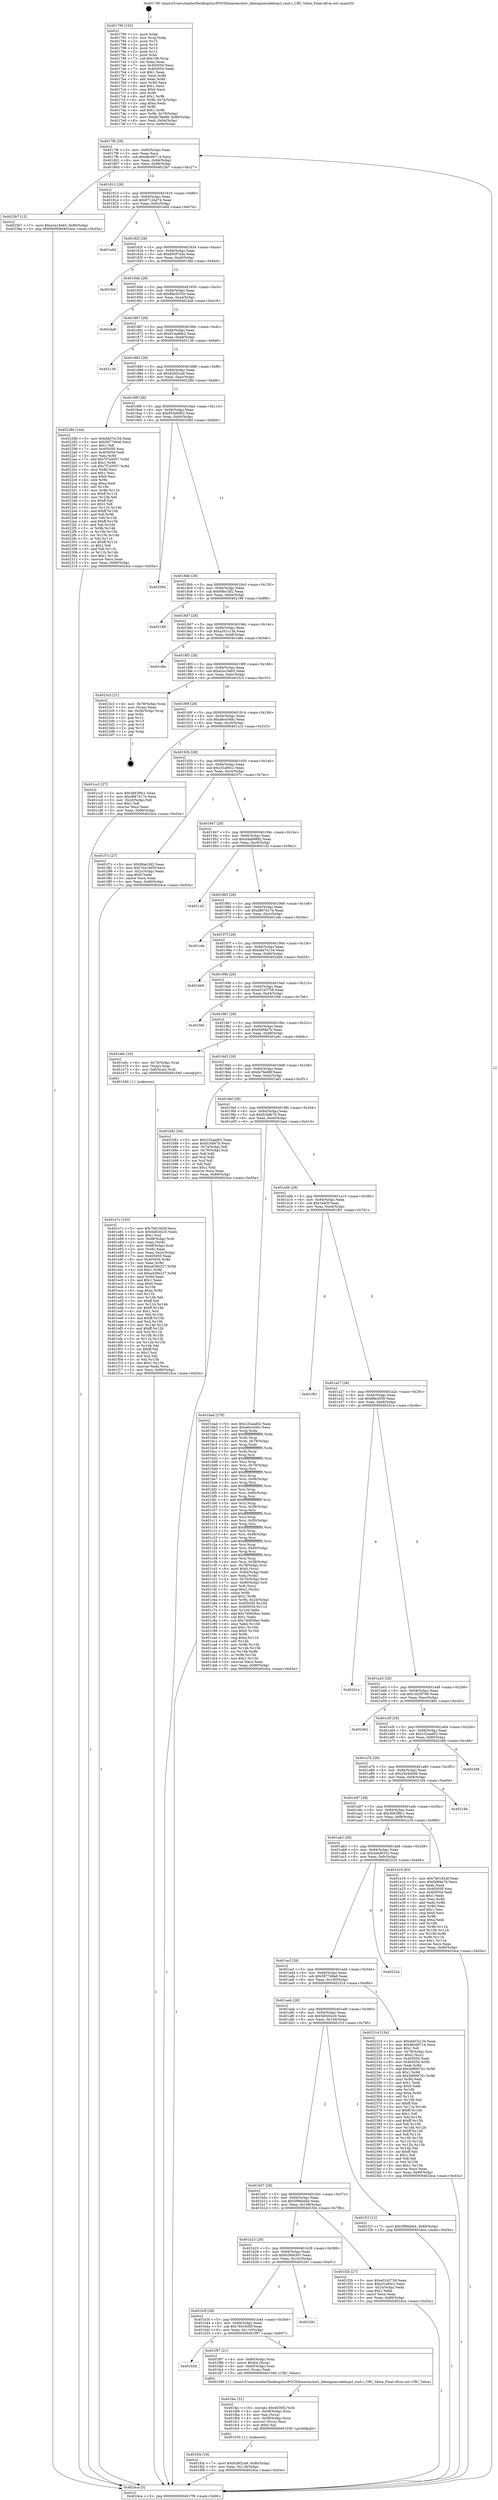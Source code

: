 digraph "0x401790" {
  label = "0x401790 (/mnt/c/Users/mathe/Desktop/tcc/POCII/binaries/extr_labenginecodebspcl_cmd.c_CRC_Value_Final-ollvm.out::main(0))"
  labelloc = "t"
  node[shape=record]

  Entry [label="",width=0.3,height=0.3,shape=circle,fillcolor=black,style=filled]
  "0x4017f6" [label="{
     0x4017f6 [29]\l
     | [instrs]\l
     &nbsp;&nbsp;0x4017f6 \<+3\>: mov -0x80(%rbp),%eax\l
     &nbsp;&nbsp;0x4017f9 \<+2\>: mov %eax,%ecx\l
     &nbsp;&nbsp;0x4017fb \<+6\>: sub $0x86c06714,%ecx\l
     &nbsp;&nbsp;0x401801 \<+6\>: mov %eax,-0x94(%rbp)\l
     &nbsp;&nbsp;0x401807 \<+6\>: mov %ecx,-0x98(%rbp)\l
     &nbsp;&nbsp;0x40180d \<+6\>: je 00000000004023b7 \<main+0xc27\>\l
  }"]
  "0x4023b7" [label="{
     0x4023b7 [12]\l
     | [instrs]\l
     &nbsp;&nbsp;0x4023b7 \<+7\>: movl $0xa2a19e65,-0x80(%rbp)\l
     &nbsp;&nbsp;0x4023be \<+5\>: jmp 00000000004024ca \<main+0xd3a\>\l
  }"]
  "0x401813" [label="{
     0x401813 [28]\l
     | [instrs]\l
     &nbsp;&nbsp;0x401813 \<+5\>: jmp 0000000000401818 \<main+0x88\>\l
     &nbsp;&nbsp;0x401818 \<+6\>: mov -0x94(%rbp),%eax\l
     &nbsp;&nbsp;0x40181e \<+5\>: sub $0x87124d74,%eax\l
     &nbsp;&nbsp;0x401823 \<+6\>: mov %eax,-0x9c(%rbp)\l
     &nbsp;&nbsp;0x401829 \<+6\>: je 0000000000401e0d \<main+0x67d\>\l
  }"]
  Exit [label="",width=0.3,height=0.3,shape=circle,fillcolor=black,style=filled,peripheries=2]
  "0x401e0d" [label="{
     0x401e0d\l
  }", style=dashed]
  "0x40182f" [label="{
     0x40182f [28]\l
     | [instrs]\l
     &nbsp;&nbsp;0x40182f \<+5\>: jmp 0000000000401834 \<main+0xa4\>\l
     &nbsp;&nbsp;0x401834 \<+6\>: mov -0x94(%rbp),%eax\l
     &nbsp;&nbsp;0x40183a \<+5\>: sub $0x895f7eda,%eax\l
     &nbsp;&nbsp;0x40183f \<+6\>: mov %eax,-0xa0(%rbp)\l
     &nbsp;&nbsp;0x401845 \<+6\>: je 0000000000401fdd \<main+0x84d\>\l
  }"]
  "0x401fcb" [label="{
     0x401fcb [18]\l
     | [instrs]\l
     &nbsp;&nbsp;0x401fcb \<+7\>: movl $0x926f2ca9,-0x80(%rbp)\l
     &nbsp;&nbsp;0x401fd2 \<+6\>: mov %eax,-0x118(%rbp)\l
     &nbsp;&nbsp;0x401fd8 \<+5\>: jmp 00000000004024ca \<main+0xd3a\>\l
  }"]
  "0x401fdd" [label="{
     0x401fdd\l
  }", style=dashed]
  "0x40184b" [label="{
     0x40184b [28]\l
     | [instrs]\l
     &nbsp;&nbsp;0x40184b \<+5\>: jmp 0000000000401850 \<main+0xc0\>\l
     &nbsp;&nbsp;0x401850 \<+6\>: mov -0x94(%rbp),%eax\l
     &nbsp;&nbsp;0x401856 \<+5\>: sub $0x8be5c55e,%eax\l
     &nbsp;&nbsp;0x40185b \<+6\>: mov %eax,-0xa4(%rbp)\l
     &nbsp;&nbsp;0x401861 \<+6\>: je 00000000004024a8 \<main+0xd18\>\l
  }"]
  "0x401fac" [label="{
     0x401fac [31]\l
     | [instrs]\l
     &nbsp;&nbsp;0x401fac \<+10\>: movabs $0x4030f2,%rdi\l
     &nbsp;&nbsp;0x401fb6 \<+4\>: mov -0x58(%rbp),%rcx\l
     &nbsp;&nbsp;0x401fba \<+3\>: mov %ax,(%rcx)\l
     &nbsp;&nbsp;0x401fbd \<+4\>: mov -0x58(%rbp),%rcx\l
     &nbsp;&nbsp;0x401fc1 \<+3\>: movzwl (%rcx),%esi\l
     &nbsp;&nbsp;0x401fc4 \<+2\>: mov $0x0,%al\l
     &nbsp;&nbsp;0x401fc6 \<+5\>: call 0000000000401030 \<printf@plt\>\l
     | [calls]\l
     &nbsp;&nbsp;0x401030 \{1\} (unknown)\l
  }"]
  "0x4024a8" [label="{
     0x4024a8\l
  }", style=dashed]
  "0x401867" [label="{
     0x401867 [28]\l
     | [instrs]\l
     &nbsp;&nbsp;0x401867 \<+5\>: jmp 000000000040186c \<main+0xdc\>\l
     &nbsp;&nbsp;0x40186c \<+6\>: mov -0x94(%rbp),%eax\l
     &nbsp;&nbsp;0x401872 \<+5\>: sub $0x914a89e2,%eax\l
     &nbsp;&nbsp;0x401877 \<+6\>: mov %eax,-0xa8(%rbp)\l
     &nbsp;&nbsp;0x40187d \<+6\>: je 0000000000402136 \<main+0x9a6\>\l
  }"]
  "0x401b5b" [label="{
     0x401b5b\l
  }", style=dashed]
  "0x402136" [label="{
     0x402136\l
  }", style=dashed]
  "0x401883" [label="{
     0x401883 [28]\l
     | [instrs]\l
     &nbsp;&nbsp;0x401883 \<+5\>: jmp 0000000000401888 \<main+0xf8\>\l
     &nbsp;&nbsp;0x401888 \<+6\>: mov -0x94(%rbp),%eax\l
     &nbsp;&nbsp;0x40188e \<+5\>: sub $0x926f2ca9,%eax\l
     &nbsp;&nbsp;0x401893 \<+6\>: mov %eax,-0xac(%rbp)\l
     &nbsp;&nbsp;0x401899 \<+6\>: je 000000000040228d \<main+0xafd\>\l
  }"]
  "0x401f97" [label="{
     0x401f97 [21]\l
     | [instrs]\l
     &nbsp;&nbsp;0x401f97 \<+4\>: mov -0x60(%rbp),%rax\l
     &nbsp;&nbsp;0x401f9b \<+5\>: movw $0x64,(%rax)\l
     &nbsp;&nbsp;0x401fa0 \<+4\>: mov -0x60(%rbp),%rax\l
     &nbsp;&nbsp;0x401fa4 \<+3\>: movzwl (%rax),%edi\l
     &nbsp;&nbsp;0x401fa7 \<+5\>: call 0000000000401560 \<CRC_Value\>\l
     | [calls]\l
     &nbsp;&nbsp;0x401560 \{1\} (/mnt/c/Users/mathe/Desktop/tcc/POCII/binaries/extr_labenginecodebspcl_cmd.c_CRC_Value_Final-ollvm.out::CRC_Value)\l
  }"]
  "0x40228d" [label="{
     0x40228d [144]\l
     | [instrs]\l
     &nbsp;&nbsp;0x40228d \<+5\>: mov $0xddd7e134,%eax\l
     &nbsp;&nbsp;0x402292 \<+5\>: mov $0x587746a6,%ecx\l
     &nbsp;&nbsp;0x402297 \<+2\>: mov $0x1,%dl\l
     &nbsp;&nbsp;0x402299 \<+7\>: mov 0x405050,%esi\l
     &nbsp;&nbsp;0x4022a0 \<+7\>: mov 0x405054,%edi\l
     &nbsp;&nbsp;0x4022a7 \<+3\>: mov %esi,%r8d\l
     &nbsp;&nbsp;0x4022aa \<+7\>: add $0x7f7a5057,%r8d\l
     &nbsp;&nbsp;0x4022b1 \<+4\>: sub $0x1,%r8d\l
     &nbsp;&nbsp;0x4022b5 \<+7\>: sub $0x7f7a5057,%r8d\l
     &nbsp;&nbsp;0x4022bc \<+4\>: imul %r8d,%esi\l
     &nbsp;&nbsp;0x4022c0 \<+3\>: and $0x1,%esi\l
     &nbsp;&nbsp;0x4022c3 \<+3\>: cmp $0x0,%esi\l
     &nbsp;&nbsp;0x4022c6 \<+4\>: sete %r9b\l
     &nbsp;&nbsp;0x4022ca \<+3\>: cmp $0xa,%edi\l
     &nbsp;&nbsp;0x4022cd \<+4\>: setl %r10b\l
     &nbsp;&nbsp;0x4022d1 \<+3\>: mov %r9b,%r11b\l
     &nbsp;&nbsp;0x4022d4 \<+4\>: xor $0xff,%r11b\l
     &nbsp;&nbsp;0x4022d8 \<+3\>: mov %r10b,%bl\l
     &nbsp;&nbsp;0x4022db \<+3\>: xor $0xff,%bl\l
     &nbsp;&nbsp;0x4022de \<+3\>: xor $0x1,%dl\l
     &nbsp;&nbsp;0x4022e1 \<+3\>: mov %r11b,%r14b\l
     &nbsp;&nbsp;0x4022e4 \<+4\>: and $0xff,%r14b\l
     &nbsp;&nbsp;0x4022e8 \<+3\>: and %dl,%r9b\l
     &nbsp;&nbsp;0x4022eb \<+3\>: mov %bl,%r15b\l
     &nbsp;&nbsp;0x4022ee \<+4\>: and $0xff,%r15b\l
     &nbsp;&nbsp;0x4022f2 \<+3\>: and %dl,%r10b\l
     &nbsp;&nbsp;0x4022f5 \<+3\>: or %r9b,%r14b\l
     &nbsp;&nbsp;0x4022f8 \<+3\>: or %r10b,%r15b\l
     &nbsp;&nbsp;0x4022fb \<+3\>: xor %r15b,%r14b\l
     &nbsp;&nbsp;0x4022fe \<+3\>: or %bl,%r11b\l
     &nbsp;&nbsp;0x402301 \<+4\>: xor $0xff,%r11b\l
     &nbsp;&nbsp;0x402305 \<+3\>: or $0x1,%dl\l
     &nbsp;&nbsp;0x402308 \<+3\>: and %dl,%r11b\l
     &nbsp;&nbsp;0x40230b \<+3\>: or %r11b,%r14b\l
     &nbsp;&nbsp;0x40230e \<+4\>: test $0x1,%r14b\l
     &nbsp;&nbsp;0x402312 \<+3\>: cmovne %ecx,%eax\l
     &nbsp;&nbsp;0x402315 \<+3\>: mov %eax,-0x80(%rbp)\l
     &nbsp;&nbsp;0x402318 \<+5\>: jmp 00000000004024ca \<main+0xd3a\>\l
  }"]
  "0x40189f" [label="{
     0x40189f [28]\l
     | [instrs]\l
     &nbsp;&nbsp;0x40189f \<+5\>: jmp 00000000004018a4 \<main+0x114\>\l
     &nbsp;&nbsp;0x4018a4 \<+6\>: mov -0x94(%rbp),%eax\l
     &nbsp;&nbsp;0x4018aa \<+5\>: sub $0x955e69b2,%eax\l
     &nbsp;&nbsp;0x4018af \<+6\>: mov %eax,-0xb0(%rbp)\l
     &nbsp;&nbsp;0x4018b5 \<+6\>: je 000000000040206d \<main+0x8dd\>\l
  }"]
  "0x401b3f" [label="{
     0x401b3f [28]\l
     | [instrs]\l
     &nbsp;&nbsp;0x401b3f \<+5\>: jmp 0000000000401b44 \<main+0x3b4\>\l
     &nbsp;&nbsp;0x401b44 \<+6\>: mov -0x94(%rbp),%eax\l
     &nbsp;&nbsp;0x401b4a \<+5\>: sub $0x76416d5f,%eax\l
     &nbsp;&nbsp;0x401b4f \<+6\>: mov %eax,-0x110(%rbp)\l
     &nbsp;&nbsp;0x401b55 \<+6\>: je 0000000000401f97 \<main+0x807\>\l
  }"]
  "0x40206d" [label="{
     0x40206d\l
  }", style=dashed]
  "0x4018bb" [label="{
     0x4018bb [28]\l
     | [instrs]\l
     &nbsp;&nbsp;0x4018bb \<+5\>: jmp 00000000004018c0 \<main+0x130\>\l
     &nbsp;&nbsp;0x4018c0 \<+6\>: mov -0x94(%rbp),%eax\l
     &nbsp;&nbsp;0x4018c6 \<+5\>: sub $0x9f4e1fd2,%eax\l
     &nbsp;&nbsp;0x4018cb \<+6\>: mov %eax,-0xb4(%rbp)\l
     &nbsp;&nbsp;0x4018d1 \<+6\>: je 0000000000402188 \<main+0x9f8\>\l
  }"]
  "0x402281" [label="{
     0x402281\l
  }", style=dashed]
  "0x402188" [label="{
     0x402188\l
  }", style=dashed]
  "0x4018d7" [label="{
     0x4018d7 [28]\l
     | [instrs]\l
     &nbsp;&nbsp;0x4018d7 \<+5\>: jmp 00000000004018dc \<main+0x14c\>\l
     &nbsp;&nbsp;0x4018dc \<+6\>: mov -0x94(%rbp),%eax\l
     &nbsp;&nbsp;0x4018e2 \<+5\>: sub $0xa261c13b,%eax\l
     &nbsp;&nbsp;0x4018e7 \<+6\>: mov %eax,-0xb8(%rbp)\l
     &nbsp;&nbsp;0x4018ed \<+6\>: je 0000000000401d6e \<main+0x5de\>\l
  }"]
  "0x401b23" [label="{
     0x401b23 [28]\l
     | [instrs]\l
     &nbsp;&nbsp;0x401b23 \<+5\>: jmp 0000000000401b28 \<main+0x398\>\l
     &nbsp;&nbsp;0x401b28 \<+6\>: mov -0x94(%rbp),%eax\l
     &nbsp;&nbsp;0x401b2e \<+5\>: sub $0x6290a301,%eax\l
     &nbsp;&nbsp;0x401b33 \<+6\>: mov %eax,-0x10c(%rbp)\l
     &nbsp;&nbsp;0x401b39 \<+6\>: je 0000000000402281 \<main+0xaf1\>\l
  }"]
  "0x401d6e" [label="{
     0x401d6e\l
  }", style=dashed]
  "0x4018f3" [label="{
     0x4018f3 [28]\l
     | [instrs]\l
     &nbsp;&nbsp;0x4018f3 \<+5\>: jmp 00000000004018f8 \<main+0x168\>\l
     &nbsp;&nbsp;0x4018f8 \<+6\>: mov -0x94(%rbp),%eax\l
     &nbsp;&nbsp;0x4018fe \<+5\>: sub $0xa2a19e65,%eax\l
     &nbsp;&nbsp;0x401903 \<+6\>: mov %eax,-0xbc(%rbp)\l
     &nbsp;&nbsp;0x401909 \<+6\>: je 00000000004023c3 \<main+0xc33\>\l
  }"]
  "0x401f2b" [label="{
     0x401f2b [27]\l
     | [instrs]\l
     &nbsp;&nbsp;0x401f2b \<+5\>: mov $0xe01b3758,%eax\l
     &nbsp;&nbsp;0x401f30 \<+5\>: mov $0xcf1a90c2,%ecx\l
     &nbsp;&nbsp;0x401f35 \<+3\>: mov -0x2c(%rbp),%edx\l
     &nbsp;&nbsp;0x401f38 \<+3\>: cmp $0x1,%edx\l
     &nbsp;&nbsp;0x401f3b \<+3\>: cmovl %ecx,%eax\l
     &nbsp;&nbsp;0x401f3e \<+3\>: mov %eax,-0x80(%rbp)\l
     &nbsp;&nbsp;0x401f41 \<+5\>: jmp 00000000004024ca \<main+0xd3a\>\l
  }"]
  "0x4023c3" [label="{
     0x4023c3 [21]\l
     | [instrs]\l
     &nbsp;&nbsp;0x4023c3 \<+4\>: mov -0x78(%rbp),%rax\l
     &nbsp;&nbsp;0x4023c7 \<+2\>: mov (%rax),%eax\l
     &nbsp;&nbsp;0x4023c9 \<+4\>: lea -0x28(%rbp),%rsp\l
     &nbsp;&nbsp;0x4023cd \<+1\>: pop %rbx\l
     &nbsp;&nbsp;0x4023ce \<+2\>: pop %r12\l
     &nbsp;&nbsp;0x4023d0 \<+2\>: pop %r13\l
     &nbsp;&nbsp;0x4023d2 \<+2\>: pop %r14\l
     &nbsp;&nbsp;0x4023d4 \<+2\>: pop %r15\l
     &nbsp;&nbsp;0x4023d6 \<+1\>: pop %rbp\l
     &nbsp;&nbsp;0x4023d7 \<+1\>: ret\l
  }"]
  "0x40190f" [label="{
     0x40190f [28]\l
     | [instrs]\l
     &nbsp;&nbsp;0x40190f \<+5\>: jmp 0000000000401914 \<main+0x184\>\l
     &nbsp;&nbsp;0x401914 \<+6\>: mov -0x94(%rbp),%eax\l
     &nbsp;&nbsp;0x40191a \<+5\>: sub $0xa6ce340c,%eax\l
     &nbsp;&nbsp;0x40191f \<+6\>: mov %eax,-0xc0(%rbp)\l
     &nbsp;&nbsp;0x401925 \<+6\>: je 0000000000401cc3 \<main+0x533\>\l
  }"]
  "0x401b07" [label="{
     0x401b07 [28]\l
     | [instrs]\l
     &nbsp;&nbsp;0x401b07 \<+5\>: jmp 0000000000401b0c \<main+0x37c\>\l
     &nbsp;&nbsp;0x401b0c \<+6\>: mov -0x94(%rbp),%eax\l
     &nbsp;&nbsp;0x401b12 \<+5\>: sub $0x5f96bbb4,%eax\l
     &nbsp;&nbsp;0x401b17 \<+6\>: mov %eax,-0x108(%rbp)\l
     &nbsp;&nbsp;0x401b1d \<+6\>: je 0000000000401f2b \<main+0x79b\>\l
  }"]
  "0x401cc3" [label="{
     0x401cc3 [27]\l
     | [instrs]\l
     &nbsp;&nbsp;0x401cc3 \<+5\>: mov $0x3b63f9c1,%eax\l
     &nbsp;&nbsp;0x401cc8 \<+5\>: mov $0xd867417e,%ecx\l
     &nbsp;&nbsp;0x401ccd \<+3\>: mov -0x2d(%rbp),%dl\l
     &nbsp;&nbsp;0x401cd0 \<+3\>: test $0x1,%dl\l
     &nbsp;&nbsp;0x401cd3 \<+3\>: cmovne %ecx,%eax\l
     &nbsp;&nbsp;0x401cd6 \<+3\>: mov %eax,-0x80(%rbp)\l
     &nbsp;&nbsp;0x401cd9 \<+5\>: jmp 00000000004024ca \<main+0xd3a\>\l
  }"]
  "0x40192b" [label="{
     0x40192b [28]\l
     | [instrs]\l
     &nbsp;&nbsp;0x40192b \<+5\>: jmp 0000000000401930 \<main+0x1a0\>\l
     &nbsp;&nbsp;0x401930 \<+6\>: mov -0x94(%rbp),%eax\l
     &nbsp;&nbsp;0x401936 \<+5\>: sub $0xcf1a90c2,%eax\l
     &nbsp;&nbsp;0x40193b \<+6\>: mov %eax,-0xc4(%rbp)\l
     &nbsp;&nbsp;0x401941 \<+6\>: je 0000000000401f7c \<main+0x7ec\>\l
  }"]
  "0x401f1f" [label="{
     0x401f1f [12]\l
     | [instrs]\l
     &nbsp;&nbsp;0x401f1f \<+7\>: movl $0x5f96bbb4,-0x80(%rbp)\l
     &nbsp;&nbsp;0x401f26 \<+5\>: jmp 00000000004024ca \<main+0xd3a\>\l
  }"]
  "0x401f7c" [label="{
     0x401f7c [27]\l
     | [instrs]\l
     &nbsp;&nbsp;0x401f7c \<+5\>: mov $0x9f4e1fd2,%eax\l
     &nbsp;&nbsp;0x401f81 \<+5\>: mov $0x76416d5f,%ecx\l
     &nbsp;&nbsp;0x401f86 \<+3\>: mov -0x2c(%rbp),%edx\l
     &nbsp;&nbsp;0x401f89 \<+3\>: cmp $0x0,%edx\l
     &nbsp;&nbsp;0x401f8c \<+3\>: cmove %ecx,%eax\l
     &nbsp;&nbsp;0x401f8f \<+3\>: mov %eax,-0x80(%rbp)\l
     &nbsp;&nbsp;0x401f92 \<+5\>: jmp 00000000004024ca \<main+0xd3a\>\l
  }"]
  "0x401947" [label="{
     0x401947 [28]\l
     | [instrs]\l
     &nbsp;&nbsp;0x401947 \<+5\>: jmp 000000000040194c \<main+0x1bc\>\l
     &nbsp;&nbsp;0x40194c \<+6\>: mov -0x94(%rbp),%eax\l
     &nbsp;&nbsp;0x401952 \<+5\>: sub $0xd4ab9882,%eax\l
     &nbsp;&nbsp;0x401957 \<+6\>: mov %eax,-0xc8(%rbp)\l
     &nbsp;&nbsp;0x40195d \<+6\>: je 0000000000402142 \<main+0x9b2\>\l
  }"]
  "0x401aeb" [label="{
     0x401aeb [28]\l
     | [instrs]\l
     &nbsp;&nbsp;0x401aeb \<+5\>: jmp 0000000000401af0 \<main+0x360\>\l
     &nbsp;&nbsp;0x401af0 \<+6\>: mov -0x94(%rbp),%eax\l
     &nbsp;&nbsp;0x401af6 \<+5\>: sub $0x5e9262c0,%eax\l
     &nbsp;&nbsp;0x401afb \<+6\>: mov %eax,-0x104(%rbp)\l
     &nbsp;&nbsp;0x401b01 \<+6\>: je 0000000000401f1f \<main+0x78f\>\l
  }"]
  "0x402142" [label="{
     0x402142\l
  }", style=dashed]
  "0x401963" [label="{
     0x401963 [28]\l
     | [instrs]\l
     &nbsp;&nbsp;0x401963 \<+5\>: jmp 0000000000401968 \<main+0x1d8\>\l
     &nbsp;&nbsp;0x401968 \<+6\>: mov -0x94(%rbp),%eax\l
     &nbsp;&nbsp;0x40196e \<+5\>: sub $0xd867417e,%eax\l
     &nbsp;&nbsp;0x401973 \<+6\>: mov %eax,-0xcc(%rbp)\l
     &nbsp;&nbsp;0x401979 \<+6\>: je 0000000000401cde \<main+0x54e\>\l
  }"]
  "0x40231d" [label="{
     0x40231d [154]\l
     | [instrs]\l
     &nbsp;&nbsp;0x40231d \<+5\>: mov $0xddd7e134,%eax\l
     &nbsp;&nbsp;0x402322 \<+5\>: mov $0x86c06714,%ecx\l
     &nbsp;&nbsp;0x402327 \<+2\>: mov $0x1,%dl\l
     &nbsp;&nbsp;0x402329 \<+4\>: mov -0x78(%rbp),%rsi\l
     &nbsp;&nbsp;0x40232d \<+6\>: movl $0x0,(%rsi)\l
     &nbsp;&nbsp;0x402333 \<+7\>: mov 0x405050,%edi\l
     &nbsp;&nbsp;0x40233a \<+8\>: mov 0x405054,%r8d\l
     &nbsp;&nbsp;0x402342 \<+3\>: mov %edi,%r9d\l
     &nbsp;&nbsp;0x402345 \<+7\>: add $0x5d9097d1,%r9d\l
     &nbsp;&nbsp;0x40234c \<+4\>: sub $0x1,%r9d\l
     &nbsp;&nbsp;0x402350 \<+7\>: sub $0x5d9097d1,%r9d\l
     &nbsp;&nbsp;0x402357 \<+4\>: imul %r9d,%edi\l
     &nbsp;&nbsp;0x40235b \<+3\>: and $0x1,%edi\l
     &nbsp;&nbsp;0x40235e \<+3\>: cmp $0x0,%edi\l
     &nbsp;&nbsp;0x402361 \<+4\>: sete %r10b\l
     &nbsp;&nbsp;0x402365 \<+4\>: cmp $0xa,%r8d\l
     &nbsp;&nbsp;0x402369 \<+4\>: setl %r11b\l
     &nbsp;&nbsp;0x40236d \<+3\>: mov %r10b,%bl\l
     &nbsp;&nbsp;0x402370 \<+3\>: xor $0xff,%bl\l
     &nbsp;&nbsp;0x402373 \<+3\>: mov %r11b,%r14b\l
     &nbsp;&nbsp;0x402376 \<+4\>: xor $0xff,%r14b\l
     &nbsp;&nbsp;0x40237a \<+3\>: xor $0x1,%dl\l
     &nbsp;&nbsp;0x40237d \<+3\>: mov %bl,%r15b\l
     &nbsp;&nbsp;0x402380 \<+4\>: and $0xff,%r15b\l
     &nbsp;&nbsp;0x402384 \<+3\>: and %dl,%r10b\l
     &nbsp;&nbsp;0x402387 \<+3\>: mov %r14b,%r12b\l
     &nbsp;&nbsp;0x40238a \<+4\>: and $0xff,%r12b\l
     &nbsp;&nbsp;0x40238e \<+3\>: and %dl,%r11b\l
     &nbsp;&nbsp;0x402391 \<+3\>: or %r10b,%r15b\l
     &nbsp;&nbsp;0x402394 \<+3\>: or %r11b,%r12b\l
     &nbsp;&nbsp;0x402397 \<+3\>: xor %r12b,%r15b\l
     &nbsp;&nbsp;0x40239a \<+3\>: or %r14b,%bl\l
     &nbsp;&nbsp;0x40239d \<+3\>: xor $0xff,%bl\l
     &nbsp;&nbsp;0x4023a0 \<+3\>: or $0x1,%dl\l
     &nbsp;&nbsp;0x4023a3 \<+2\>: and %dl,%bl\l
     &nbsp;&nbsp;0x4023a5 \<+3\>: or %bl,%r15b\l
     &nbsp;&nbsp;0x4023a8 \<+4\>: test $0x1,%r15b\l
     &nbsp;&nbsp;0x4023ac \<+3\>: cmovne %ecx,%eax\l
     &nbsp;&nbsp;0x4023af \<+3\>: mov %eax,-0x80(%rbp)\l
     &nbsp;&nbsp;0x4023b2 \<+5\>: jmp 00000000004024ca \<main+0xd3a\>\l
  }"]
  "0x401cde" [label="{
     0x401cde\l
  }", style=dashed]
  "0x40197f" [label="{
     0x40197f [28]\l
     | [instrs]\l
     &nbsp;&nbsp;0x40197f \<+5\>: jmp 0000000000401984 \<main+0x1f4\>\l
     &nbsp;&nbsp;0x401984 \<+6\>: mov -0x94(%rbp),%eax\l
     &nbsp;&nbsp;0x40198a \<+5\>: sub $0xddd7e134,%eax\l
     &nbsp;&nbsp;0x40198f \<+6\>: mov %eax,-0xd0(%rbp)\l
     &nbsp;&nbsp;0x401995 \<+6\>: je 00000000004024b9 \<main+0xd29\>\l
  }"]
  "0x401acf" [label="{
     0x401acf [28]\l
     | [instrs]\l
     &nbsp;&nbsp;0x401acf \<+5\>: jmp 0000000000401ad4 \<main+0x344\>\l
     &nbsp;&nbsp;0x401ad4 \<+6\>: mov -0x94(%rbp),%eax\l
     &nbsp;&nbsp;0x401ada \<+5\>: sub $0x587746a6,%eax\l
     &nbsp;&nbsp;0x401adf \<+6\>: mov %eax,-0x100(%rbp)\l
     &nbsp;&nbsp;0x401ae5 \<+6\>: je 000000000040231d \<main+0xb8d\>\l
  }"]
  "0x4024b9" [label="{
     0x4024b9\l
  }", style=dashed]
  "0x40199b" [label="{
     0x40199b [28]\l
     | [instrs]\l
     &nbsp;&nbsp;0x40199b \<+5\>: jmp 00000000004019a0 \<main+0x210\>\l
     &nbsp;&nbsp;0x4019a0 \<+6\>: mov -0x94(%rbp),%eax\l
     &nbsp;&nbsp;0x4019a6 \<+5\>: sub $0xe01b3758,%eax\l
     &nbsp;&nbsp;0x4019ab \<+6\>: mov %eax,-0xd4(%rbp)\l
     &nbsp;&nbsp;0x4019b1 \<+6\>: je 0000000000401f46 \<main+0x7b6\>\l
  }"]
  "0x402224" [label="{
     0x402224\l
  }", style=dashed]
  "0x401f46" [label="{
     0x401f46\l
  }", style=dashed]
  "0x4019b7" [label="{
     0x4019b7 [28]\l
     | [instrs]\l
     &nbsp;&nbsp;0x4019b7 \<+5\>: jmp 00000000004019bc \<main+0x22c\>\l
     &nbsp;&nbsp;0x4019bc \<+6\>: mov -0x94(%rbp),%eax\l
     &nbsp;&nbsp;0x4019c2 \<+5\>: sub $0xf49f4e7b,%eax\l
     &nbsp;&nbsp;0x4019c7 \<+6\>: mov %eax,-0xd8(%rbp)\l
     &nbsp;&nbsp;0x4019cd \<+6\>: je 0000000000401e6c \<main+0x6dc\>\l
  }"]
  "0x401e7c" [label="{
     0x401e7c [163]\l
     | [instrs]\l
     &nbsp;&nbsp;0x401e7c \<+5\>: mov $0x7b0182df,%ecx\l
     &nbsp;&nbsp;0x401e81 \<+5\>: mov $0x5e9262c0,%edx\l
     &nbsp;&nbsp;0x401e86 \<+3\>: mov $0x1,%sil\l
     &nbsp;&nbsp;0x401e89 \<+4\>: mov -0x68(%rbp),%rdi\l
     &nbsp;&nbsp;0x401e8d \<+2\>: mov %eax,(%rdi)\l
     &nbsp;&nbsp;0x401e8f \<+4\>: mov -0x68(%rbp),%rdi\l
     &nbsp;&nbsp;0x401e93 \<+2\>: mov (%rdi),%eax\l
     &nbsp;&nbsp;0x401e95 \<+3\>: mov %eax,-0x2c(%rbp)\l
     &nbsp;&nbsp;0x401e98 \<+7\>: mov 0x405050,%eax\l
     &nbsp;&nbsp;0x401e9f \<+8\>: mov 0x405054,%r8d\l
     &nbsp;&nbsp;0x401ea7 \<+3\>: mov %eax,%r9d\l
     &nbsp;&nbsp;0x401eaa \<+7\>: add $0xa439e227,%r9d\l
     &nbsp;&nbsp;0x401eb1 \<+4\>: sub $0x1,%r9d\l
     &nbsp;&nbsp;0x401eb5 \<+7\>: sub $0xa439e227,%r9d\l
     &nbsp;&nbsp;0x401ebc \<+4\>: imul %r9d,%eax\l
     &nbsp;&nbsp;0x401ec0 \<+3\>: and $0x1,%eax\l
     &nbsp;&nbsp;0x401ec3 \<+3\>: cmp $0x0,%eax\l
     &nbsp;&nbsp;0x401ec6 \<+4\>: sete %r10b\l
     &nbsp;&nbsp;0x401eca \<+4\>: cmp $0xa,%r8d\l
     &nbsp;&nbsp;0x401ece \<+4\>: setl %r11b\l
     &nbsp;&nbsp;0x401ed2 \<+3\>: mov %r10b,%bl\l
     &nbsp;&nbsp;0x401ed5 \<+3\>: xor $0xff,%bl\l
     &nbsp;&nbsp;0x401ed8 \<+3\>: mov %r11b,%r14b\l
     &nbsp;&nbsp;0x401edb \<+4\>: xor $0xff,%r14b\l
     &nbsp;&nbsp;0x401edf \<+4\>: xor $0x1,%sil\l
     &nbsp;&nbsp;0x401ee3 \<+3\>: mov %bl,%r15b\l
     &nbsp;&nbsp;0x401ee6 \<+4\>: and $0xff,%r15b\l
     &nbsp;&nbsp;0x401eea \<+3\>: and %sil,%r10b\l
     &nbsp;&nbsp;0x401eed \<+3\>: mov %r14b,%r12b\l
     &nbsp;&nbsp;0x401ef0 \<+4\>: and $0xff,%r12b\l
     &nbsp;&nbsp;0x401ef4 \<+3\>: and %sil,%r11b\l
     &nbsp;&nbsp;0x401ef7 \<+3\>: or %r10b,%r15b\l
     &nbsp;&nbsp;0x401efa \<+3\>: or %r11b,%r12b\l
     &nbsp;&nbsp;0x401efd \<+3\>: xor %r12b,%r15b\l
     &nbsp;&nbsp;0x401f00 \<+3\>: or %r14b,%bl\l
     &nbsp;&nbsp;0x401f03 \<+3\>: xor $0xff,%bl\l
     &nbsp;&nbsp;0x401f06 \<+4\>: or $0x1,%sil\l
     &nbsp;&nbsp;0x401f0a \<+3\>: and %sil,%bl\l
     &nbsp;&nbsp;0x401f0d \<+3\>: or %bl,%r15b\l
     &nbsp;&nbsp;0x401f10 \<+4\>: test $0x1,%r15b\l
     &nbsp;&nbsp;0x401f14 \<+3\>: cmovne %edx,%ecx\l
     &nbsp;&nbsp;0x401f17 \<+3\>: mov %ecx,-0x80(%rbp)\l
     &nbsp;&nbsp;0x401f1a \<+5\>: jmp 00000000004024ca \<main+0xd3a\>\l
  }"]
  "0x401e6c" [label="{
     0x401e6c [16]\l
     | [instrs]\l
     &nbsp;&nbsp;0x401e6c \<+4\>: mov -0x70(%rbp),%rax\l
     &nbsp;&nbsp;0x401e70 \<+3\>: mov (%rax),%rax\l
     &nbsp;&nbsp;0x401e73 \<+4\>: mov 0x8(%rax),%rdi\l
     &nbsp;&nbsp;0x401e77 \<+5\>: call 0000000000401040 \<atoi@plt\>\l
     | [calls]\l
     &nbsp;&nbsp;0x401040 \{1\} (unknown)\l
  }"]
  "0x4019d3" [label="{
     0x4019d3 [28]\l
     | [instrs]\l
     &nbsp;&nbsp;0x4019d3 \<+5\>: jmp 00000000004019d8 \<main+0x248\>\l
     &nbsp;&nbsp;0x4019d8 \<+6\>: mov -0x94(%rbp),%eax\l
     &nbsp;&nbsp;0x4019de \<+5\>: sub $0xfa79e68f,%eax\l
     &nbsp;&nbsp;0x4019e3 \<+6\>: mov %eax,-0xdc(%rbp)\l
     &nbsp;&nbsp;0x4019e9 \<+6\>: je 0000000000401b81 \<main+0x3f1\>\l
  }"]
  "0x401ab3" [label="{
     0x401ab3 [28]\l
     | [instrs]\l
     &nbsp;&nbsp;0x401ab3 \<+5\>: jmp 0000000000401ab8 \<main+0x328\>\l
     &nbsp;&nbsp;0x401ab8 \<+6\>: mov -0x94(%rbp),%eax\l
     &nbsp;&nbsp;0x401abe \<+5\>: sub $0x3eb4633c,%eax\l
     &nbsp;&nbsp;0x401ac3 \<+6\>: mov %eax,-0xfc(%rbp)\l
     &nbsp;&nbsp;0x401ac9 \<+6\>: je 0000000000402224 \<main+0xa94\>\l
  }"]
  "0x401b81" [label="{
     0x401b81 [44]\l
     | [instrs]\l
     &nbsp;&nbsp;0x401b81 \<+5\>: mov $0x232aad02,%eax\l
     &nbsp;&nbsp;0x401b86 \<+5\>: mov $0xfc3dfe7b,%ecx\l
     &nbsp;&nbsp;0x401b8b \<+3\>: mov -0x7a(%rbp),%dl\l
     &nbsp;&nbsp;0x401b8e \<+4\>: mov -0x79(%rbp),%sil\l
     &nbsp;&nbsp;0x401b92 \<+3\>: mov %dl,%dil\l
     &nbsp;&nbsp;0x401b95 \<+3\>: and %sil,%dil\l
     &nbsp;&nbsp;0x401b98 \<+3\>: xor %sil,%dl\l
     &nbsp;&nbsp;0x401b9b \<+3\>: or %dl,%dil\l
     &nbsp;&nbsp;0x401b9e \<+4\>: test $0x1,%dil\l
     &nbsp;&nbsp;0x401ba2 \<+3\>: cmovne %ecx,%eax\l
     &nbsp;&nbsp;0x401ba5 \<+3\>: mov %eax,-0x80(%rbp)\l
     &nbsp;&nbsp;0x401ba8 \<+5\>: jmp 00000000004024ca \<main+0xd3a\>\l
  }"]
  "0x4019ef" [label="{
     0x4019ef [28]\l
     | [instrs]\l
     &nbsp;&nbsp;0x4019ef \<+5\>: jmp 00000000004019f4 \<main+0x264\>\l
     &nbsp;&nbsp;0x4019f4 \<+6\>: mov -0x94(%rbp),%eax\l
     &nbsp;&nbsp;0x4019fa \<+5\>: sub $0xfc3dfe7b,%eax\l
     &nbsp;&nbsp;0x4019ff \<+6\>: mov %eax,-0xe0(%rbp)\l
     &nbsp;&nbsp;0x401a05 \<+6\>: je 0000000000401bad \<main+0x41d\>\l
  }"]
  "0x4024ca" [label="{
     0x4024ca [5]\l
     | [instrs]\l
     &nbsp;&nbsp;0x4024ca \<+5\>: jmp 00000000004017f6 \<main+0x66\>\l
  }"]
  "0x401790" [label="{
     0x401790 [102]\l
     | [instrs]\l
     &nbsp;&nbsp;0x401790 \<+1\>: push %rbp\l
     &nbsp;&nbsp;0x401791 \<+3\>: mov %rsp,%rbp\l
     &nbsp;&nbsp;0x401794 \<+2\>: push %r15\l
     &nbsp;&nbsp;0x401796 \<+2\>: push %r14\l
     &nbsp;&nbsp;0x401798 \<+2\>: push %r13\l
     &nbsp;&nbsp;0x40179a \<+2\>: push %r12\l
     &nbsp;&nbsp;0x40179c \<+1\>: push %rbx\l
     &nbsp;&nbsp;0x40179d \<+7\>: sub $0x108,%rsp\l
     &nbsp;&nbsp;0x4017a4 \<+2\>: xor %eax,%eax\l
     &nbsp;&nbsp;0x4017a6 \<+7\>: mov 0x405050,%ecx\l
     &nbsp;&nbsp;0x4017ad \<+7\>: mov 0x405054,%edx\l
     &nbsp;&nbsp;0x4017b4 \<+3\>: sub $0x1,%eax\l
     &nbsp;&nbsp;0x4017b7 \<+3\>: mov %ecx,%r8d\l
     &nbsp;&nbsp;0x4017ba \<+3\>: add %eax,%r8d\l
     &nbsp;&nbsp;0x4017bd \<+4\>: imul %r8d,%ecx\l
     &nbsp;&nbsp;0x4017c1 \<+3\>: and $0x1,%ecx\l
     &nbsp;&nbsp;0x4017c4 \<+3\>: cmp $0x0,%ecx\l
     &nbsp;&nbsp;0x4017c7 \<+4\>: sete %r9b\l
     &nbsp;&nbsp;0x4017cb \<+4\>: and $0x1,%r9b\l
     &nbsp;&nbsp;0x4017cf \<+4\>: mov %r9b,-0x7a(%rbp)\l
     &nbsp;&nbsp;0x4017d3 \<+3\>: cmp $0xa,%edx\l
     &nbsp;&nbsp;0x4017d6 \<+4\>: setl %r9b\l
     &nbsp;&nbsp;0x4017da \<+4\>: and $0x1,%r9b\l
     &nbsp;&nbsp;0x4017de \<+4\>: mov %r9b,-0x79(%rbp)\l
     &nbsp;&nbsp;0x4017e2 \<+7\>: movl $0xfa79e68f,-0x80(%rbp)\l
     &nbsp;&nbsp;0x4017e9 \<+6\>: mov %edi,-0x84(%rbp)\l
     &nbsp;&nbsp;0x4017ef \<+7\>: mov %rsi,-0x90(%rbp)\l
  }"]
  "0x401e19" [label="{
     0x401e19 [83]\l
     | [instrs]\l
     &nbsp;&nbsp;0x401e19 \<+5\>: mov $0x7b0182df,%eax\l
     &nbsp;&nbsp;0x401e1e \<+5\>: mov $0xf49f4e7b,%ecx\l
     &nbsp;&nbsp;0x401e23 \<+2\>: xor %edx,%edx\l
     &nbsp;&nbsp;0x401e25 \<+7\>: mov 0x405050,%esi\l
     &nbsp;&nbsp;0x401e2c \<+7\>: mov 0x405054,%edi\l
     &nbsp;&nbsp;0x401e33 \<+3\>: sub $0x1,%edx\l
     &nbsp;&nbsp;0x401e36 \<+3\>: mov %esi,%r8d\l
     &nbsp;&nbsp;0x401e39 \<+3\>: add %edx,%r8d\l
     &nbsp;&nbsp;0x401e3c \<+4\>: imul %r8d,%esi\l
     &nbsp;&nbsp;0x401e40 \<+3\>: and $0x1,%esi\l
     &nbsp;&nbsp;0x401e43 \<+3\>: cmp $0x0,%esi\l
     &nbsp;&nbsp;0x401e46 \<+4\>: sete %r9b\l
     &nbsp;&nbsp;0x401e4a \<+3\>: cmp $0xa,%edi\l
     &nbsp;&nbsp;0x401e4d \<+4\>: setl %r10b\l
     &nbsp;&nbsp;0x401e51 \<+3\>: mov %r9b,%r11b\l
     &nbsp;&nbsp;0x401e54 \<+3\>: and %r10b,%r11b\l
     &nbsp;&nbsp;0x401e57 \<+3\>: xor %r10b,%r9b\l
     &nbsp;&nbsp;0x401e5a \<+3\>: or %r9b,%r11b\l
     &nbsp;&nbsp;0x401e5d \<+4\>: test $0x1,%r11b\l
     &nbsp;&nbsp;0x401e61 \<+3\>: cmovne %ecx,%eax\l
     &nbsp;&nbsp;0x401e64 \<+3\>: mov %eax,-0x80(%rbp)\l
     &nbsp;&nbsp;0x401e67 \<+5\>: jmp 00000000004024ca \<main+0xd3a\>\l
  }"]
  "0x401bad" [label="{
     0x401bad [278]\l
     | [instrs]\l
     &nbsp;&nbsp;0x401bad \<+5\>: mov $0x232aad02,%eax\l
     &nbsp;&nbsp;0x401bb2 \<+5\>: mov $0xa6ce340c,%ecx\l
     &nbsp;&nbsp;0x401bb7 \<+3\>: mov %rsp,%rdx\l
     &nbsp;&nbsp;0x401bba \<+4\>: add $0xfffffffffffffff0,%rdx\l
     &nbsp;&nbsp;0x401bbe \<+3\>: mov %rdx,%rsp\l
     &nbsp;&nbsp;0x401bc1 \<+4\>: mov %rdx,-0x78(%rbp)\l
     &nbsp;&nbsp;0x401bc5 \<+3\>: mov %rsp,%rdx\l
     &nbsp;&nbsp;0x401bc8 \<+4\>: add $0xfffffffffffffff0,%rdx\l
     &nbsp;&nbsp;0x401bcc \<+3\>: mov %rdx,%rsp\l
     &nbsp;&nbsp;0x401bcf \<+3\>: mov %rsp,%rsi\l
     &nbsp;&nbsp;0x401bd2 \<+4\>: add $0xfffffffffffffff0,%rsi\l
     &nbsp;&nbsp;0x401bd6 \<+3\>: mov %rsi,%rsp\l
     &nbsp;&nbsp;0x401bd9 \<+4\>: mov %rsi,-0x70(%rbp)\l
     &nbsp;&nbsp;0x401bdd \<+3\>: mov %rsp,%rsi\l
     &nbsp;&nbsp;0x401be0 \<+4\>: add $0xfffffffffffffff0,%rsi\l
     &nbsp;&nbsp;0x401be4 \<+3\>: mov %rsi,%rsp\l
     &nbsp;&nbsp;0x401be7 \<+4\>: mov %rsi,-0x68(%rbp)\l
     &nbsp;&nbsp;0x401beb \<+3\>: mov %rsp,%rsi\l
     &nbsp;&nbsp;0x401bee \<+4\>: add $0xfffffffffffffff0,%rsi\l
     &nbsp;&nbsp;0x401bf2 \<+3\>: mov %rsi,%rsp\l
     &nbsp;&nbsp;0x401bf5 \<+4\>: mov %rsi,-0x60(%rbp)\l
     &nbsp;&nbsp;0x401bf9 \<+3\>: mov %rsp,%rsi\l
     &nbsp;&nbsp;0x401bfc \<+4\>: add $0xfffffffffffffff0,%rsi\l
     &nbsp;&nbsp;0x401c00 \<+3\>: mov %rsi,%rsp\l
     &nbsp;&nbsp;0x401c03 \<+4\>: mov %rsi,-0x58(%rbp)\l
     &nbsp;&nbsp;0x401c07 \<+3\>: mov %rsp,%rsi\l
     &nbsp;&nbsp;0x401c0a \<+4\>: add $0xfffffffffffffff0,%rsi\l
     &nbsp;&nbsp;0x401c0e \<+3\>: mov %rsi,%rsp\l
     &nbsp;&nbsp;0x401c11 \<+4\>: mov %rsi,-0x50(%rbp)\l
     &nbsp;&nbsp;0x401c15 \<+3\>: mov %rsp,%rsi\l
     &nbsp;&nbsp;0x401c18 \<+4\>: add $0xfffffffffffffff0,%rsi\l
     &nbsp;&nbsp;0x401c1c \<+3\>: mov %rsi,%rsp\l
     &nbsp;&nbsp;0x401c1f \<+4\>: mov %rsi,-0x48(%rbp)\l
     &nbsp;&nbsp;0x401c23 \<+3\>: mov %rsp,%rsi\l
     &nbsp;&nbsp;0x401c26 \<+4\>: add $0xfffffffffffffff0,%rsi\l
     &nbsp;&nbsp;0x401c2a \<+3\>: mov %rsi,%rsp\l
     &nbsp;&nbsp;0x401c2d \<+4\>: mov %rsi,-0x40(%rbp)\l
     &nbsp;&nbsp;0x401c31 \<+3\>: mov %rsp,%rsi\l
     &nbsp;&nbsp;0x401c34 \<+4\>: add $0xfffffffffffffff0,%rsi\l
     &nbsp;&nbsp;0x401c38 \<+3\>: mov %rsi,%rsp\l
     &nbsp;&nbsp;0x401c3b \<+4\>: mov %rsi,-0x38(%rbp)\l
     &nbsp;&nbsp;0x401c3f \<+4\>: mov -0x78(%rbp),%rsi\l
     &nbsp;&nbsp;0x401c43 \<+6\>: movl $0x0,(%rsi)\l
     &nbsp;&nbsp;0x401c49 \<+6\>: mov -0x84(%rbp),%edi\l
     &nbsp;&nbsp;0x401c4f \<+2\>: mov %edi,(%rdx)\l
     &nbsp;&nbsp;0x401c51 \<+4\>: mov -0x70(%rbp),%rsi\l
     &nbsp;&nbsp;0x401c55 \<+7\>: mov -0x90(%rbp),%r8\l
     &nbsp;&nbsp;0x401c5c \<+3\>: mov %r8,(%rsi)\l
     &nbsp;&nbsp;0x401c5f \<+3\>: cmpl $0x2,(%rdx)\l
     &nbsp;&nbsp;0x401c62 \<+4\>: setne %r9b\l
     &nbsp;&nbsp;0x401c66 \<+4\>: and $0x1,%r9b\l
     &nbsp;&nbsp;0x401c6a \<+4\>: mov %r9b,-0x2d(%rbp)\l
     &nbsp;&nbsp;0x401c6e \<+8\>: mov 0x405050,%r10d\l
     &nbsp;&nbsp;0x401c76 \<+8\>: mov 0x405054,%r11d\l
     &nbsp;&nbsp;0x401c7e \<+3\>: mov %r10d,%ebx\l
     &nbsp;&nbsp;0x401c81 \<+6\>: add $0x7d0836ec,%ebx\l
     &nbsp;&nbsp;0x401c87 \<+3\>: sub $0x1,%ebx\l
     &nbsp;&nbsp;0x401c8a \<+6\>: sub $0x7d0836ec,%ebx\l
     &nbsp;&nbsp;0x401c90 \<+4\>: imul %ebx,%r10d\l
     &nbsp;&nbsp;0x401c94 \<+4\>: and $0x1,%r10d\l
     &nbsp;&nbsp;0x401c98 \<+4\>: cmp $0x0,%r10d\l
     &nbsp;&nbsp;0x401c9c \<+4\>: sete %r9b\l
     &nbsp;&nbsp;0x401ca0 \<+4\>: cmp $0xa,%r11d\l
     &nbsp;&nbsp;0x401ca4 \<+4\>: setl %r14b\l
     &nbsp;&nbsp;0x401ca8 \<+3\>: mov %r9b,%r15b\l
     &nbsp;&nbsp;0x401cab \<+3\>: and %r14b,%r15b\l
     &nbsp;&nbsp;0x401cae \<+3\>: xor %r14b,%r9b\l
     &nbsp;&nbsp;0x401cb1 \<+3\>: or %r9b,%r15b\l
     &nbsp;&nbsp;0x401cb4 \<+4\>: test $0x1,%r15b\l
     &nbsp;&nbsp;0x401cb8 \<+3\>: cmovne %ecx,%eax\l
     &nbsp;&nbsp;0x401cbb \<+3\>: mov %eax,-0x80(%rbp)\l
     &nbsp;&nbsp;0x401cbe \<+5\>: jmp 00000000004024ca \<main+0xd3a\>\l
  }"]
  "0x401a0b" [label="{
     0x401a0b [28]\l
     | [instrs]\l
     &nbsp;&nbsp;0x401a0b \<+5\>: jmp 0000000000401a10 \<main+0x280\>\l
     &nbsp;&nbsp;0x401a10 \<+6\>: mov -0x94(%rbp),%eax\l
     &nbsp;&nbsp;0x401a16 \<+5\>: sub $0x1edc9,%eax\l
     &nbsp;&nbsp;0x401a1b \<+6\>: mov %eax,-0xe4(%rbp)\l
     &nbsp;&nbsp;0x401a21 \<+6\>: je 0000000000401f61 \<main+0x7d1\>\l
  }"]
  "0x401a97" [label="{
     0x401a97 [28]\l
     | [instrs]\l
     &nbsp;&nbsp;0x401a97 \<+5\>: jmp 0000000000401a9c \<main+0x30c\>\l
     &nbsp;&nbsp;0x401a9c \<+6\>: mov -0x94(%rbp),%eax\l
     &nbsp;&nbsp;0x401aa2 \<+5\>: sub $0x3b63f9c1,%eax\l
     &nbsp;&nbsp;0x401aa7 \<+6\>: mov %eax,-0xf8(%rbp)\l
     &nbsp;&nbsp;0x401aad \<+6\>: je 0000000000401e19 \<main+0x689\>\l
  }"]
  "0x402194" [label="{
     0x402194\l
  }", style=dashed]
  "0x401f61" [label="{
     0x401f61\l
  }", style=dashed]
  "0x401a27" [label="{
     0x401a27 [28]\l
     | [instrs]\l
     &nbsp;&nbsp;0x401a27 \<+5\>: jmp 0000000000401a2c \<main+0x29c\>\l
     &nbsp;&nbsp;0x401a2c \<+6\>: mov -0x94(%rbp),%eax\l
     &nbsp;&nbsp;0x401a32 \<+5\>: sub $0x88e2056,%eax\l
     &nbsp;&nbsp;0x401a37 \<+6\>: mov %eax,-0xe8(%rbp)\l
     &nbsp;&nbsp;0x401a3d \<+6\>: je 000000000040241a \<main+0xc8a\>\l
  }"]
  "0x401a7b" [label="{
     0x401a7b [28]\l
     | [instrs]\l
     &nbsp;&nbsp;0x401a7b \<+5\>: jmp 0000000000401a80 \<main+0x2f0\>\l
     &nbsp;&nbsp;0x401a80 \<+6\>: mov -0x94(%rbp),%eax\l
     &nbsp;&nbsp;0x401a86 \<+5\>: sub $0x25e4d0d6,%eax\l
     &nbsp;&nbsp;0x401a8b \<+6\>: mov %eax,-0xf4(%rbp)\l
     &nbsp;&nbsp;0x401a91 \<+6\>: je 0000000000402194 \<main+0xa04\>\l
  }"]
  "0x40241a" [label="{
     0x40241a\l
  }", style=dashed]
  "0x401a43" [label="{
     0x401a43 [28]\l
     | [instrs]\l
     &nbsp;&nbsp;0x401a43 \<+5\>: jmp 0000000000401a48 \<main+0x2b8\>\l
     &nbsp;&nbsp;0x401a48 \<+6\>: mov -0x94(%rbp),%eax\l
     &nbsp;&nbsp;0x401a4e \<+5\>: sub $0x1b20f768,%eax\l
     &nbsp;&nbsp;0x401a53 \<+6\>: mov %eax,-0xec(%rbp)\l
     &nbsp;&nbsp;0x401a59 \<+6\>: je 0000000000402462 \<main+0xcd2\>\l
  }"]
  "0x4023d8" [label="{
     0x4023d8\l
  }", style=dashed]
  "0x402462" [label="{
     0x402462\l
  }", style=dashed]
  "0x401a5f" [label="{
     0x401a5f [28]\l
     | [instrs]\l
     &nbsp;&nbsp;0x401a5f \<+5\>: jmp 0000000000401a64 \<main+0x2d4\>\l
     &nbsp;&nbsp;0x401a64 \<+6\>: mov -0x94(%rbp),%eax\l
     &nbsp;&nbsp;0x401a6a \<+5\>: sub $0x232aad02,%eax\l
     &nbsp;&nbsp;0x401a6f \<+6\>: mov %eax,-0xf0(%rbp)\l
     &nbsp;&nbsp;0x401a75 \<+6\>: je 00000000004023d8 \<main+0xc48\>\l
  }"]
  Entry -> "0x401790" [label=" 1"]
  "0x4017f6" -> "0x4023b7" [label=" 1"]
  "0x4017f6" -> "0x401813" [label=" 12"]
  "0x4023c3" -> Exit [label=" 1"]
  "0x401813" -> "0x401e0d" [label=" 0"]
  "0x401813" -> "0x40182f" [label=" 12"]
  "0x4023b7" -> "0x4024ca" [label=" 1"]
  "0x40182f" -> "0x401fdd" [label=" 0"]
  "0x40182f" -> "0x40184b" [label=" 12"]
  "0x40231d" -> "0x4024ca" [label=" 1"]
  "0x40184b" -> "0x4024a8" [label=" 0"]
  "0x40184b" -> "0x401867" [label=" 12"]
  "0x40228d" -> "0x4024ca" [label=" 1"]
  "0x401867" -> "0x402136" [label=" 0"]
  "0x401867" -> "0x401883" [label=" 12"]
  "0x401fcb" -> "0x4024ca" [label=" 1"]
  "0x401883" -> "0x40228d" [label=" 1"]
  "0x401883" -> "0x40189f" [label=" 11"]
  "0x401fac" -> "0x401fcb" [label=" 1"]
  "0x40189f" -> "0x40206d" [label=" 0"]
  "0x40189f" -> "0x4018bb" [label=" 11"]
  "0x401b3f" -> "0x401b5b" [label=" 0"]
  "0x4018bb" -> "0x402188" [label=" 0"]
  "0x4018bb" -> "0x4018d7" [label=" 11"]
  "0x401b3f" -> "0x401f97" [label=" 1"]
  "0x4018d7" -> "0x401d6e" [label=" 0"]
  "0x4018d7" -> "0x4018f3" [label=" 11"]
  "0x401b23" -> "0x401b3f" [label=" 1"]
  "0x4018f3" -> "0x4023c3" [label=" 1"]
  "0x4018f3" -> "0x40190f" [label=" 10"]
  "0x401b23" -> "0x402281" [label=" 0"]
  "0x40190f" -> "0x401cc3" [label=" 1"]
  "0x40190f" -> "0x40192b" [label=" 9"]
  "0x401f7c" -> "0x4024ca" [label=" 1"]
  "0x40192b" -> "0x401f7c" [label=" 1"]
  "0x40192b" -> "0x401947" [label=" 8"]
  "0x401f2b" -> "0x4024ca" [label=" 1"]
  "0x401947" -> "0x402142" [label=" 0"]
  "0x401947" -> "0x401963" [label=" 8"]
  "0x401b07" -> "0x401f2b" [label=" 1"]
  "0x401963" -> "0x401cde" [label=" 0"]
  "0x401963" -> "0x40197f" [label=" 8"]
  "0x401f97" -> "0x401fac" [label=" 1"]
  "0x40197f" -> "0x4024b9" [label=" 0"]
  "0x40197f" -> "0x40199b" [label=" 8"]
  "0x401aeb" -> "0x401b07" [label=" 2"]
  "0x40199b" -> "0x401f46" [label=" 0"]
  "0x40199b" -> "0x4019b7" [label=" 8"]
  "0x401aeb" -> "0x401f1f" [label=" 1"]
  "0x4019b7" -> "0x401e6c" [label=" 1"]
  "0x4019b7" -> "0x4019d3" [label=" 7"]
  "0x401acf" -> "0x401aeb" [label=" 3"]
  "0x4019d3" -> "0x401b81" [label=" 1"]
  "0x4019d3" -> "0x4019ef" [label=" 6"]
  "0x401b81" -> "0x4024ca" [label=" 1"]
  "0x401790" -> "0x4017f6" [label=" 1"]
  "0x4024ca" -> "0x4017f6" [label=" 12"]
  "0x401acf" -> "0x40231d" [label=" 1"]
  "0x4019ef" -> "0x401bad" [label=" 1"]
  "0x4019ef" -> "0x401a0b" [label=" 5"]
  "0x401f1f" -> "0x4024ca" [label=" 1"]
  "0x401bad" -> "0x4024ca" [label=" 1"]
  "0x401cc3" -> "0x4024ca" [label=" 1"]
  "0x401ab3" -> "0x402224" [label=" 0"]
  "0x401a0b" -> "0x401f61" [label=" 0"]
  "0x401a0b" -> "0x401a27" [label=" 5"]
  "0x401b07" -> "0x401b23" [label=" 1"]
  "0x401a27" -> "0x40241a" [label=" 0"]
  "0x401a27" -> "0x401a43" [label=" 5"]
  "0x401e6c" -> "0x401e7c" [label=" 1"]
  "0x401a43" -> "0x402462" [label=" 0"]
  "0x401a43" -> "0x401a5f" [label=" 5"]
  "0x401e19" -> "0x4024ca" [label=" 1"]
  "0x401a5f" -> "0x4023d8" [label=" 0"]
  "0x401a5f" -> "0x401a7b" [label=" 5"]
  "0x401e7c" -> "0x4024ca" [label=" 1"]
  "0x401a7b" -> "0x402194" [label=" 0"]
  "0x401a7b" -> "0x401a97" [label=" 5"]
  "0x401ab3" -> "0x401acf" [label=" 4"]
  "0x401a97" -> "0x401e19" [label=" 1"]
  "0x401a97" -> "0x401ab3" [label=" 4"]
}
